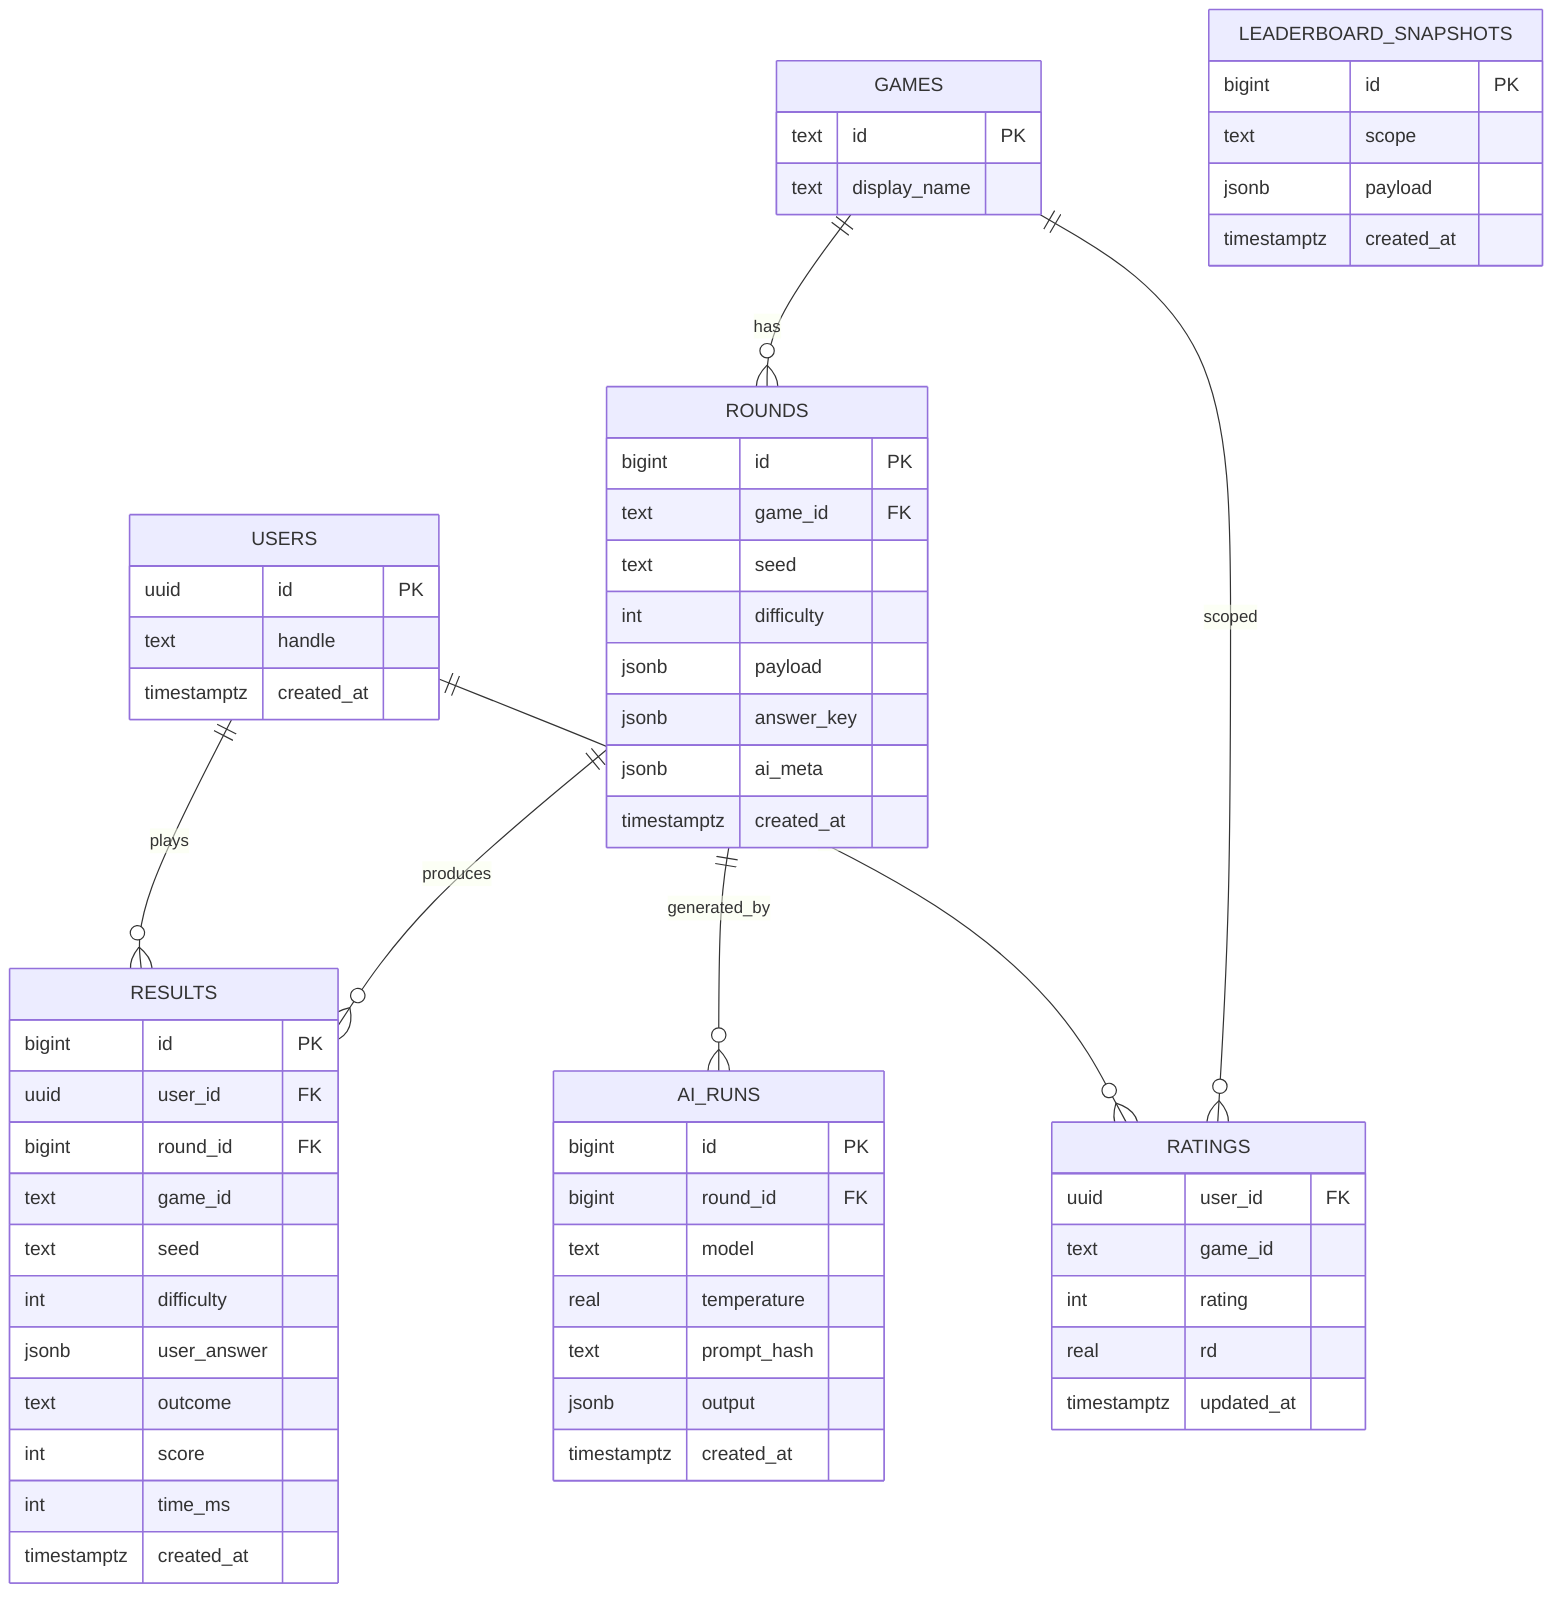 erDiagram
  USERS ||--o{ RESULTS : plays
  GAMES ||--o{ ROUNDS : has
  ROUNDS ||--o{ RESULTS : produces
  USERS ||--o{ RATINGS : holds
  GAMES ||--o{ RATINGS : scoped
  ROUNDS ||--o{ AI_RUNS : generated_by
  LEADERBOARD_SNAPSHOTS

  USERS {
    uuid id PK
    text handle
    timestamptz created_at
  }

  GAMES {
    text id PK
    text display_name
  }

  ROUNDS {
    bigint id PK
    text game_id FK
    text seed
    int difficulty
    jsonb payload
    jsonb answer_key
    jsonb ai_meta
    timestamptz created_at
  }

  AI_RUNS {
    bigint id PK
    bigint round_id FK
    text model
    real temperature
    text prompt_hash
    jsonb output
    timestamptz created_at
  }

  RESULTS {
    bigint id PK
    uuid user_id FK
    bigint round_id FK
    text game_id
    text seed
    int difficulty
    jsonb user_answer
    text outcome
    int score
    int time_ms
    timestamptz created_at
  }

  RATINGS {
    uuid user_id FK
    text game_id
    int rating
    real rd
    timestamptz updated_at
  }

  LEADERBOARD_SNAPSHOTS {
    bigint id PK
    text scope
    jsonb payload
    timestamptz created_at
  }